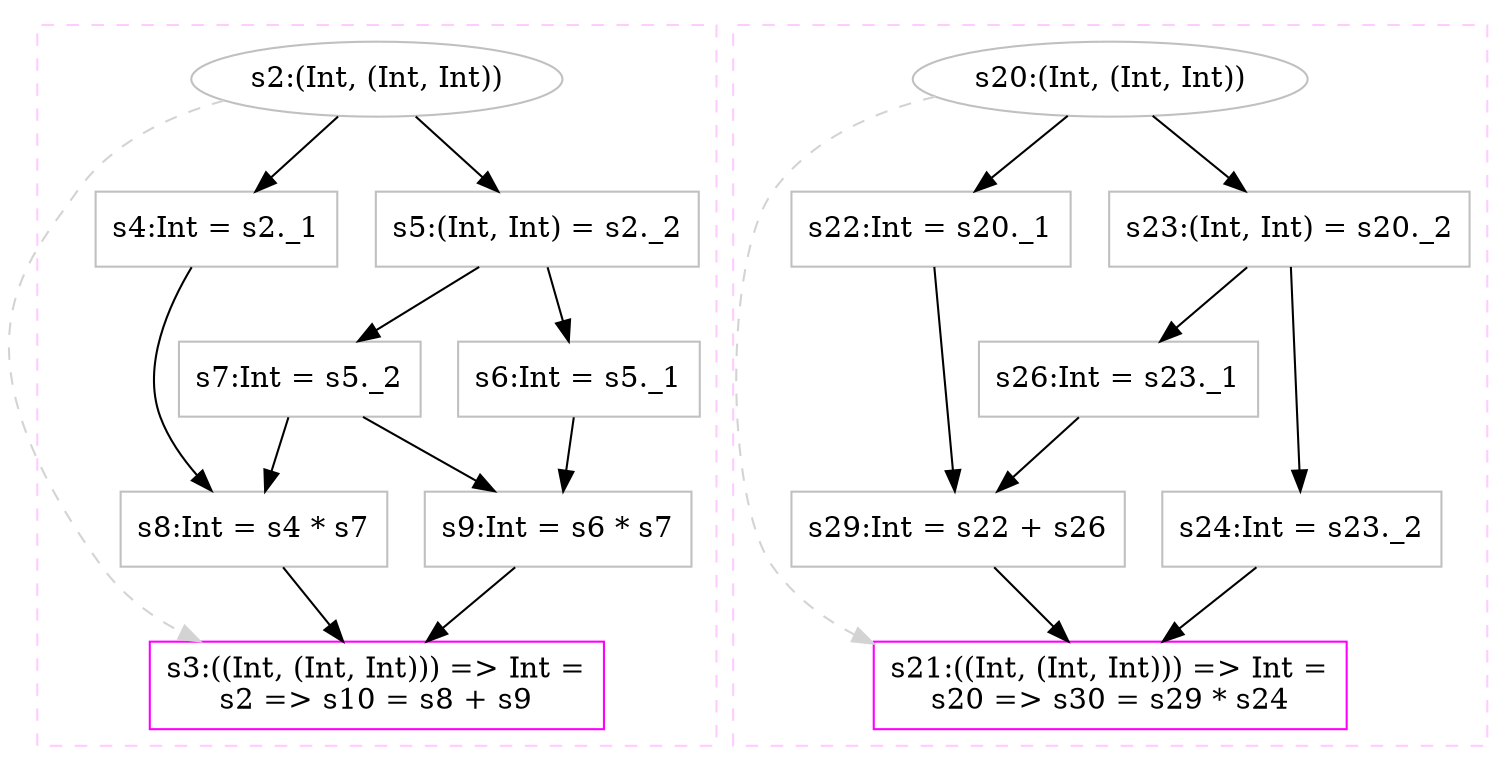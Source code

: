 digraph "graph_s3_s21_7054090595218493294.dot" {
	graph [concentrate=true];
	node [label="\N"];
	graph [bb="0,0,598.47,362"];
	subgraph cluster_s3 {
		graph [style=dashed,
			color="#FFCCFF",
			bb="12.472,8,283.47,354"];
		{
			graph [rank=source,
				bb=""];
			s2 [label="s2:(Int, (Int, Int))", color=gray, pos="147.47,328", width="2.139", height="0.5"];
		}
		{
			graph [rank=sink,
				bb=""];
			s3 [label="s3:((Int, (Int, Int))) => Int =\ls2 => s10 = s8 + s9", color=magenta, shape=box, tooltip="s3:((Int, (Int, Int))) => Int", pos="147.47,37", width="2.366", height="0.57778"];
		}
		s4 [label="s4:Int = s2._1", color=gray, shape=box, tooltip="s4:Int", pos="86.472,256", width="1.2829", height="0.5"];
		s5 [label="s5:(Int, Int) = s2._2", color=gray, shape=box, tooltip="s5:(Int, Int)", pos="213.47,256", width="1.7265", height="0.5"];
		s7 [label="s7:Int = s5._2", color=gray, shape=box, tooltip="s7:Int", pos="118.47,184", width="1.2829", height="0.5"];
		s8 [label="s8:Int = s4 * s7", color=gray, shape=box, tooltip="s8:Int", pos="100.47,112", width="1.4006", height="0.5"];
		s6 [label="s6:Int = s5._1", color=gray, shape=box, tooltip="s6:Int", pos="229.47,184", width="1.2829", height="0.5"];
		s9 [label="s9:Int = s6 * s7", color=gray, shape=box, tooltip="s9:Int", pos="220.47,112", width="1.4006", height="0.5"];
		s2 -> s4 [style=solid, pos="e,101.53,274.28 132.71,310.05 125.32,301.58 116.25,291.17 108.1,281.82"];
		s5 -> s6 [style=solid, pos="e,225.56,202.1 217.43,237.7 219.19,229.98 221.31,220.71 223.27,212.11"];
		s5 -> s7 [style=solid, pos="e,141.68,202.1 189.99,237.7 177.91,228.8 163.02,217.82 149.96,208.2"];
		s2 -> s3 [style=dashed, color=lightgray, weight=0, pos="e,84.642,57.716 91.681,315.46 68.969,307.73 44.937,294.96 31.472,274 10.413,241.23 -30.93,204.05 40.472,94 49.037,80.798 61.778,\
70.523 75.51,62.595"];
		s8 -> s3 [style=solid, pos="e,134.75,57.755 111.61,93.7 116.88,85.521 123.3,75.543 129.25,66.304"];
		s9 -> s3 [style=solid, pos="e,167.23,57.755 203.17,93.7 194.57,85.099 183.98,74.509 174.35,64.881"];
		s2 -> s5 [style=solid, pos="e,197.18,274.28 163.45,310.05 171.44,301.58 181.26,291.17 190.07,281.82"];
		s4 -> s8 [style=solid, pos="e,84.435,130.15 76.308,237.79 66.985,219.75 55.715,190.66 63.472,166 66.57,156.15 72.223,146.53 78.192,138.25"];
		s7 -> s8 [style=solid, pos="e,104.87,130.1 114.02,165.7 112.02,157.9 109.6,148.51 107.37,139.83"];
		s6 -> s9 [style=solid, pos="e,222.67,130.1 227.25,165.7 226.26,157.98 225.06,148.71 223.96,140.11"];
		s7 -> s9 [style=solid, pos="e,195.42,130.19 143.42,165.88 156.51,156.89 172.73,145.76 186.91,136.03"];
	}
	subgraph cluster_s21 {
		graph [style=dashed,
			color="#FFCCFF",
			bb="291.47,8,590.47,354"];
		{
			graph [rank=source,
				bb=""];
			s20 [label="s20:(Int, (Int, Int))", color=gray, pos="440.47,328", width="2.2616", height="0.5"];
		}
		{
			graph [rank=sink,
				bb=""];
			s21 [label="s21:((Int, (Int, Int))) => Int =\ls20 => s30 = s29 * s24", color=magenta, shape=box, tooltip="s21:((Int, (Int, Int))) => Int", pos="440.47,37", width="2.4563", height="0.57778"];
		}
		s22 [label="s22:Int = s20._1", color=gray, shape=box, tooltip="s22:Int", pos="372.47,256", width="1.4773", height="0.5"];
		s23 [label="s23:(Int, Int) = s20._2", color=gray, shape=box, tooltip="s23:(Int, Int)", pos="513.47,256", width="1.9209", height="0.5"];
		s26 [label="s26:Int = s23._1", color=gray, shape=box, tooltip="s26:Int", pos="444.47,184", width="1.4773", height="0.5"];
		s29 [label="s29:Int = s22 + s26", color=gray, shape=box, tooltip="s29:Int", pos="383.47,112", width="1.7054", height="0.5"];
		s24 [label="s24:Int = s23._2", color=gray, shape=box, tooltip="s24:Int", pos="516.47,112", width="1.4773", height="0.5"];
		s23 -> s24 [style=solid, pos="e,516.11,130.19 513.83,237.87 514.34,213.67 515.28,169.21 515.89,140.39"];
		s20 -> s23 [style=solid, pos="e,495.53,274.2 457.77,310.41 466.84,301.71 478.13,290.89 488.16,281.27"];
		s20 -> s21 [style=dashed, color=lightgray, weight=0, pos="e,358.37,57.631 376.79,316.76 351.77,309.28 325.5,296.35 310.47,274 300.27,258.82 273.09,153.31 312.47,94 321.53,80.362 334.7,70.022\
 349.2,62.19"];
		s29 -> s21 [style=solid, pos="e,425.05,57.755 396.98,93.7 403.5,85.352 411.48,75.13 418.82,65.733"];
		s24 -> s21 [style=solid, pos="e,461.04,57.755 498.46,93.7 489.51,85.099 478.48,74.509 468.46,64.881"];
		s23 -> s26 [style=solid, pos="e,461.33,202.1 496.42,237.7 487.98,229.14 477.65,218.66 468.43,209.3"];
		s22 -> s29 [style=solid, pos="e,382.14,130.19 373.8,237.87 375.67,213.67 379.12,169.21 381.35,140.39"];
		s26 -> s29 [style=solid, pos="e,398.38,130.1 429.39,165.7 422.08,157.3 413.16,147.07 405.14,137.86"];
		s20 -> s22 [style=solid, pos="e,389.25,274.28 424.01,310.05 415.7,301.5 405.46,290.96 396.31,281.54"];
	}
}
